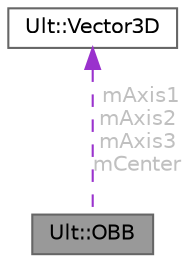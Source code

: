 digraph "Ult::OBB"
{
 // LATEX_PDF_SIZE
  bgcolor="transparent";
  edge [fontname=Helvetica,fontsize=10,labelfontname=Helvetica,labelfontsize=10];
  node [fontname=Helvetica,fontsize=10,shape=box,height=0.2,width=0.4];
  Node1 [id="Node000001",label="Ult::OBB",height=0.2,width=0.4,color="gray40", fillcolor="grey60", style="filled", fontcolor="black",tooltip=" "];
  Node2 -> Node1 [id="edge1_Node000001_Node000002",dir="back",color="darkorchid3",style="dashed",tooltip=" ",label=" mAxis1\nmAxis2\nmAxis3\nmCenter",fontcolor="grey" ];
  Node2 [id="Node000002",label="Ult::Vector3D",height=0.2,width=0.4,color="gray40", fillcolor="white", style="filled",URL="$class_ult_1_1_vector3_d.html",tooltip=" "];
}
